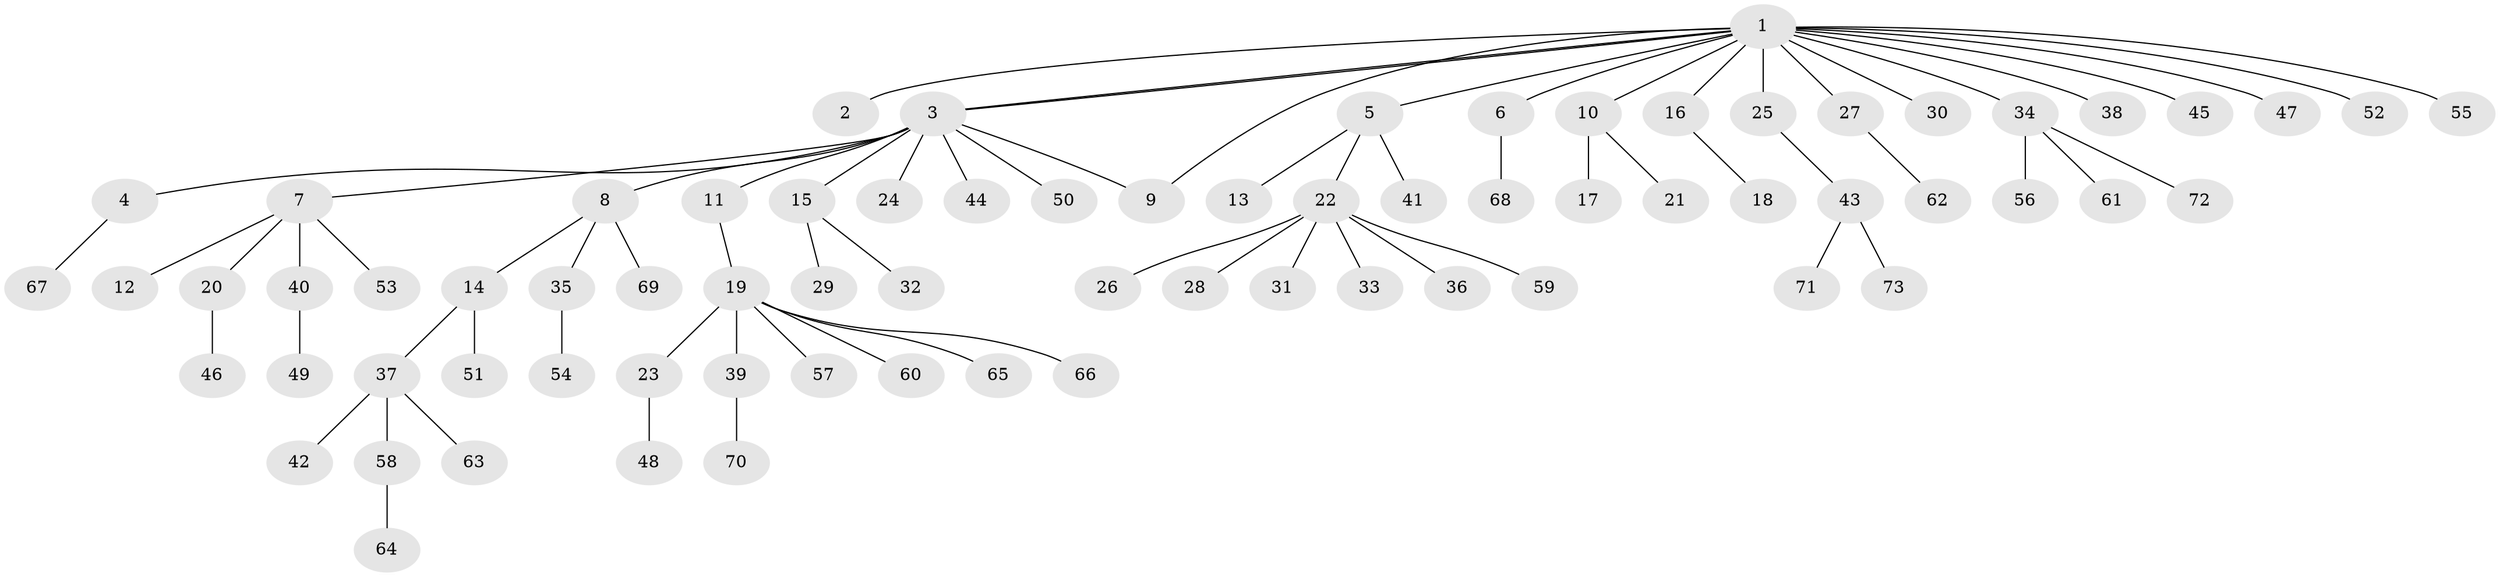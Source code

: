 // coarse degree distribution, {15: 0.02564102564102564, 1: 0.6153846153846154, 7: 0.02564102564102564, 3: 0.10256410256410256, 4: 0.02564102564102564, 2: 0.20512820512820512}
// Generated by graph-tools (version 1.1) at 2025/50/03/04/25 22:50:24]
// undirected, 73 vertices, 74 edges
graph export_dot {
  node [color=gray90,style=filled];
  1;
  2;
  3;
  4;
  5;
  6;
  7;
  8;
  9;
  10;
  11;
  12;
  13;
  14;
  15;
  16;
  17;
  18;
  19;
  20;
  21;
  22;
  23;
  24;
  25;
  26;
  27;
  28;
  29;
  30;
  31;
  32;
  33;
  34;
  35;
  36;
  37;
  38;
  39;
  40;
  41;
  42;
  43;
  44;
  45;
  46;
  47;
  48;
  49;
  50;
  51;
  52;
  53;
  54;
  55;
  56;
  57;
  58;
  59;
  60;
  61;
  62;
  63;
  64;
  65;
  66;
  67;
  68;
  69;
  70;
  71;
  72;
  73;
  1 -- 2;
  1 -- 3;
  1 -- 3;
  1 -- 5;
  1 -- 6;
  1 -- 9;
  1 -- 10;
  1 -- 16;
  1 -- 25;
  1 -- 27;
  1 -- 30;
  1 -- 34;
  1 -- 38;
  1 -- 45;
  1 -- 47;
  1 -- 52;
  1 -- 55;
  3 -- 4;
  3 -- 7;
  3 -- 8;
  3 -- 9;
  3 -- 11;
  3 -- 15;
  3 -- 24;
  3 -- 44;
  3 -- 50;
  4 -- 67;
  5 -- 13;
  5 -- 22;
  5 -- 41;
  6 -- 68;
  7 -- 12;
  7 -- 20;
  7 -- 40;
  7 -- 53;
  8 -- 14;
  8 -- 35;
  8 -- 69;
  10 -- 17;
  10 -- 21;
  11 -- 19;
  14 -- 37;
  14 -- 51;
  15 -- 29;
  15 -- 32;
  16 -- 18;
  19 -- 23;
  19 -- 39;
  19 -- 57;
  19 -- 60;
  19 -- 65;
  19 -- 66;
  20 -- 46;
  22 -- 26;
  22 -- 28;
  22 -- 31;
  22 -- 33;
  22 -- 36;
  22 -- 59;
  23 -- 48;
  25 -- 43;
  27 -- 62;
  34 -- 56;
  34 -- 61;
  34 -- 72;
  35 -- 54;
  37 -- 42;
  37 -- 58;
  37 -- 63;
  39 -- 70;
  40 -- 49;
  43 -- 71;
  43 -- 73;
  58 -- 64;
}
